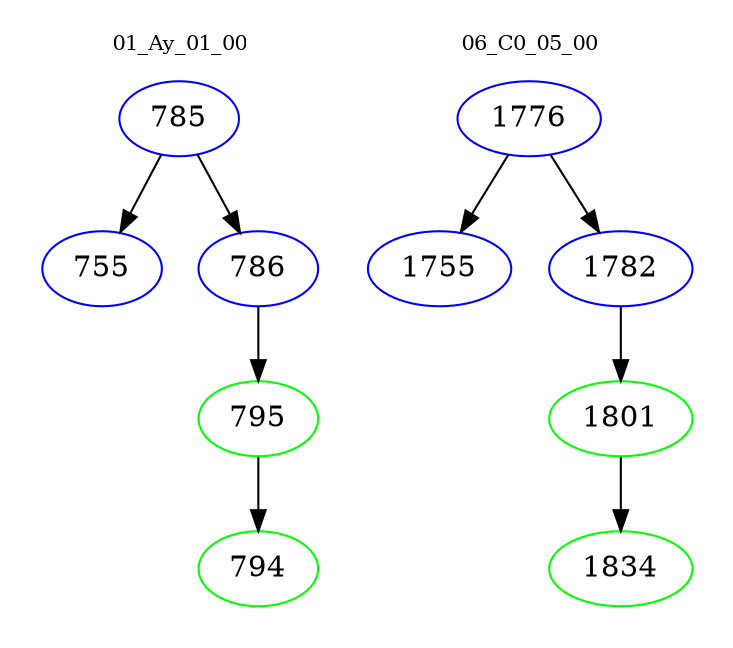 digraph{
subgraph cluster_0 {
color = white
label = "01_Ay_01_00";
fontsize=10;
T0_785 [label="785", color="blue"]
T0_785 -> T0_755 [color="black"]
T0_755 [label="755", color="blue"]
T0_785 -> T0_786 [color="black"]
T0_786 [label="786", color="blue"]
T0_786 -> T0_795 [color="black"]
T0_795 [label="795", color="green"]
T0_795 -> T0_794 [color="black"]
T0_794 [label="794", color="green"]
}
subgraph cluster_1 {
color = white
label = "06_C0_05_00";
fontsize=10;
T1_1776 [label="1776", color="blue"]
T1_1776 -> T1_1755 [color="black"]
T1_1755 [label="1755", color="blue"]
T1_1776 -> T1_1782 [color="black"]
T1_1782 [label="1782", color="blue"]
T1_1782 -> T1_1801 [color="black"]
T1_1801 [label="1801", color="green"]
T1_1801 -> T1_1834 [color="black"]
T1_1834 [label="1834", color="green"]
}
}
